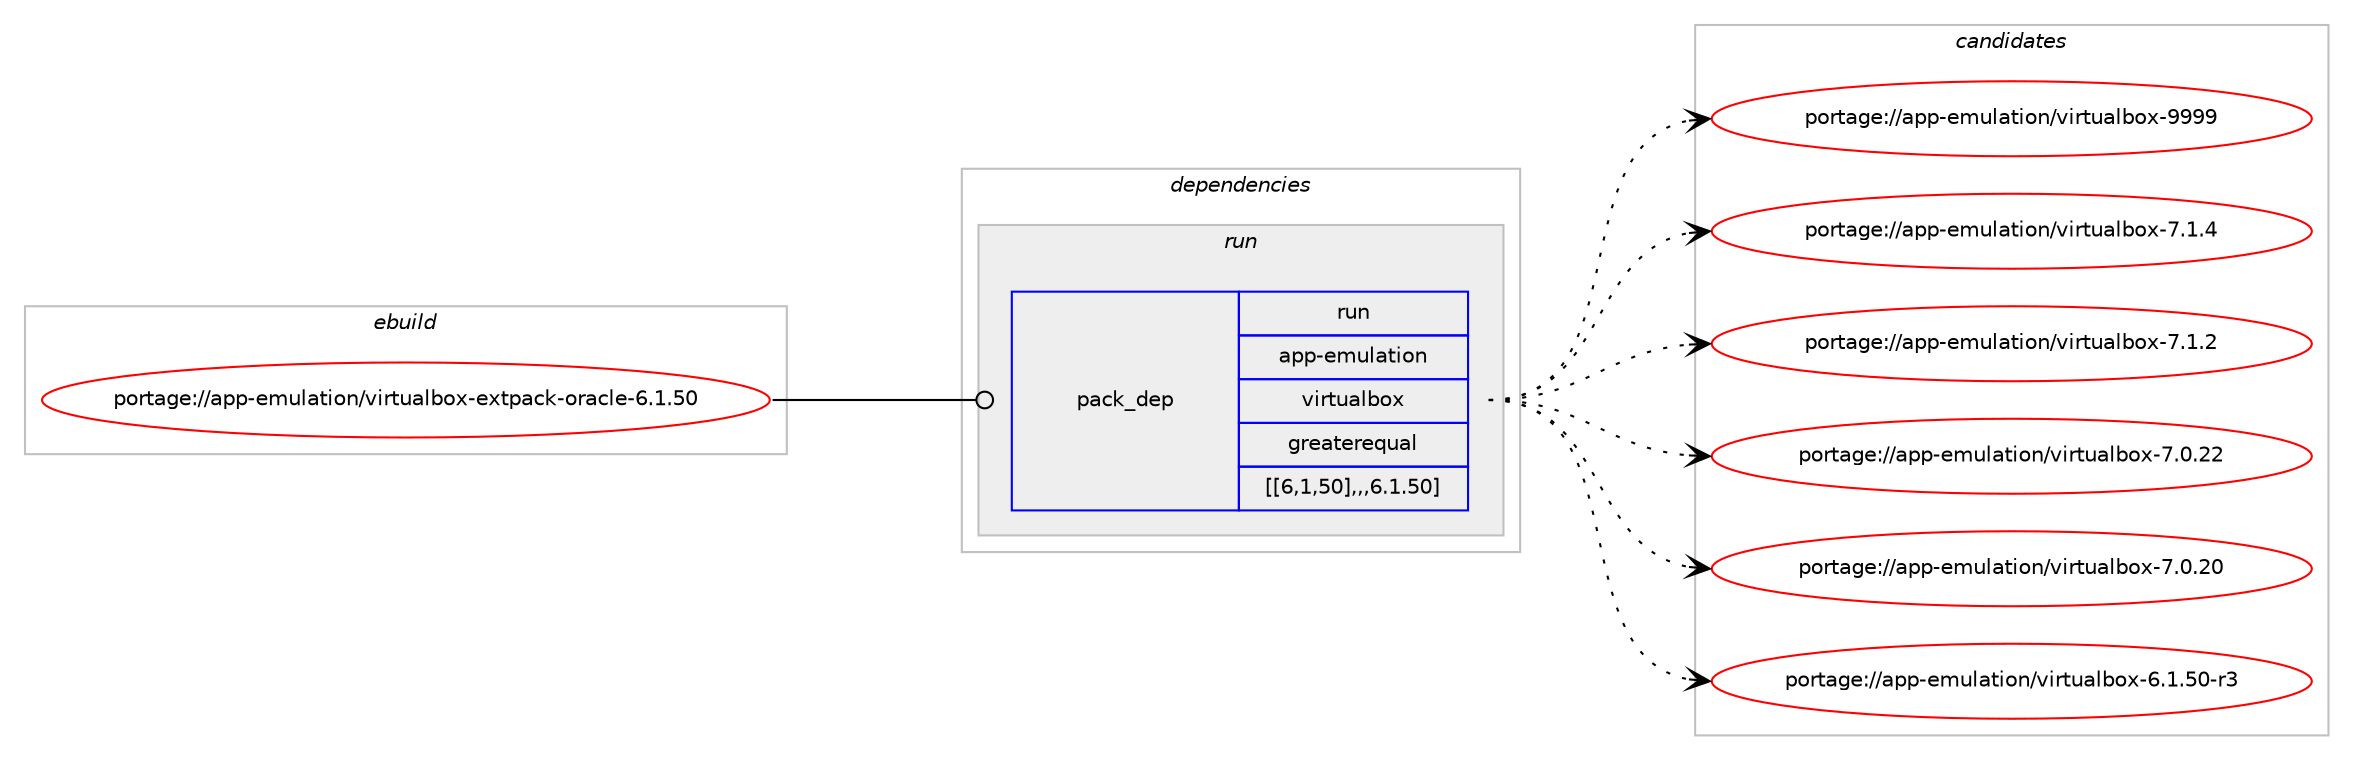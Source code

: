 digraph prolog {

# *************
# Graph options
# *************

newrank=true;
concentrate=true;
compound=true;
graph [rankdir=LR,fontname=Helvetica,fontsize=10,ranksep=1.5];#, ranksep=2.5, nodesep=0.2];
edge  [arrowhead=vee];
node  [fontname=Helvetica,fontsize=10];

# **********
# The ebuild
# **********

subgraph cluster_leftcol {
color=gray;
label=<<i>ebuild</i>>;
id [label="portage://app-emulation/virtualbox-extpack-oracle-6.1.50", color=red, width=4, href="../app-emulation/virtualbox-extpack-oracle-6.1.50.svg"];
}

# ****************
# The dependencies
# ****************

subgraph cluster_midcol {
color=gray;
label=<<i>dependencies</i>>;
subgraph cluster_compile {
fillcolor="#eeeeee";
style=filled;
label=<<i>compile</i>>;
}
subgraph cluster_compileandrun {
fillcolor="#eeeeee";
style=filled;
label=<<i>compile and run</i>>;
}
subgraph cluster_run {
fillcolor="#eeeeee";
style=filled;
label=<<i>run</i>>;
subgraph pack19700 {
dependency27637 [label=<<TABLE BORDER="0" CELLBORDER="1" CELLSPACING="0" CELLPADDING="4" WIDTH="220"><TR><TD ROWSPAN="6" CELLPADDING="30">pack_dep</TD></TR><TR><TD WIDTH="110">run</TD></TR><TR><TD>app-emulation</TD></TR><TR><TD>virtualbox</TD></TR><TR><TD>greaterequal</TD></TR><TR><TD>[[6,1,50],,,6.1.50]</TD></TR></TABLE>>, shape=none, color=blue];
}
id:e -> dependency27637:w [weight=20,style="solid",arrowhead="odot"];
}
}

# **************
# The candidates
# **************

subgraph cluster_choices {
rank=same;
color=gray;
label=<<i>candidates</i>>;

subgraph choice18410 {
color=black;
nodesep=1;
choice9711211245101109117108971161051111104711810511411611797108981111204557575757 [label="portage://app-emulation/virtualbox-9999", color=red, width=4,href="../app-emulation/virtualbox-9999.svg"];
choice971121124510110911710897116105111110471181051141161179710898111120455546494652 [label="portage://app-emulation/virtualbox-7.1.4", color=red, width=4,href="../app-emulation/virtualbox-7.1.4.svg"];
choice971121124510110911710897116105111110471181051141161179710898111120455546494650 [label="portage://app-emulation/virtualbox-7.1.2", color=red, width=4,href="../app-emulation/virtualbox-7.1.2.svg"];
choice97112112451011091171089711610511111047118105114116117971089811112045554648465050 [label="portage://app-emulation/virtualbox-7.0.22", color=red, width=4,href="../app-emulation/virtualbox-7.0.22.svg"];
choice97112112451011091171089711610511111047118105114116117971089811112045554648465048 [label="portage://app-emulation/virtualbox-7.0.20", color=red, width=4,href="../app-emulation/virtualbox-7.0.20.svg"];
choice971121124510110911710897116105111110471181051141161179710898111120455446494653484511451 [label="portage://app-emulation/virtualbox-6.1.50-r3", color=red, width=4,href="../app-emulation/virtualbox-6.1.50-r3.svg"];
dependency27637:e -> choice9711211245101109117108971161051111104711810511411611797108981111204557575757:w [style=dotted,weight="100"];
dependency27637:e -> choice971121124510110911710897116105111110471181051141161179710898111120455546494652:w [style=dotted,weight="100"];
dependency27637:e -> choice971121124510110911710897116105111110471181051141161179710898111120455546494650:w [style=dotted,weight="100"];
dependency27637:e -> choice97112112451011091171089711610511111047118105114116117971089811112045554648465050:w [style=dotted,weight="100"];
dependency27637:e -> choice97112112451011091171089711610511111047118105114116117971089811112045554648465048:w [style=dotted,weight="100"];
dependency27637:e -> choice971121124510110911710897116105111110471181051141161179710898111120455446494653484511451:w [style=dotted,weight="100"];
}
}

}

